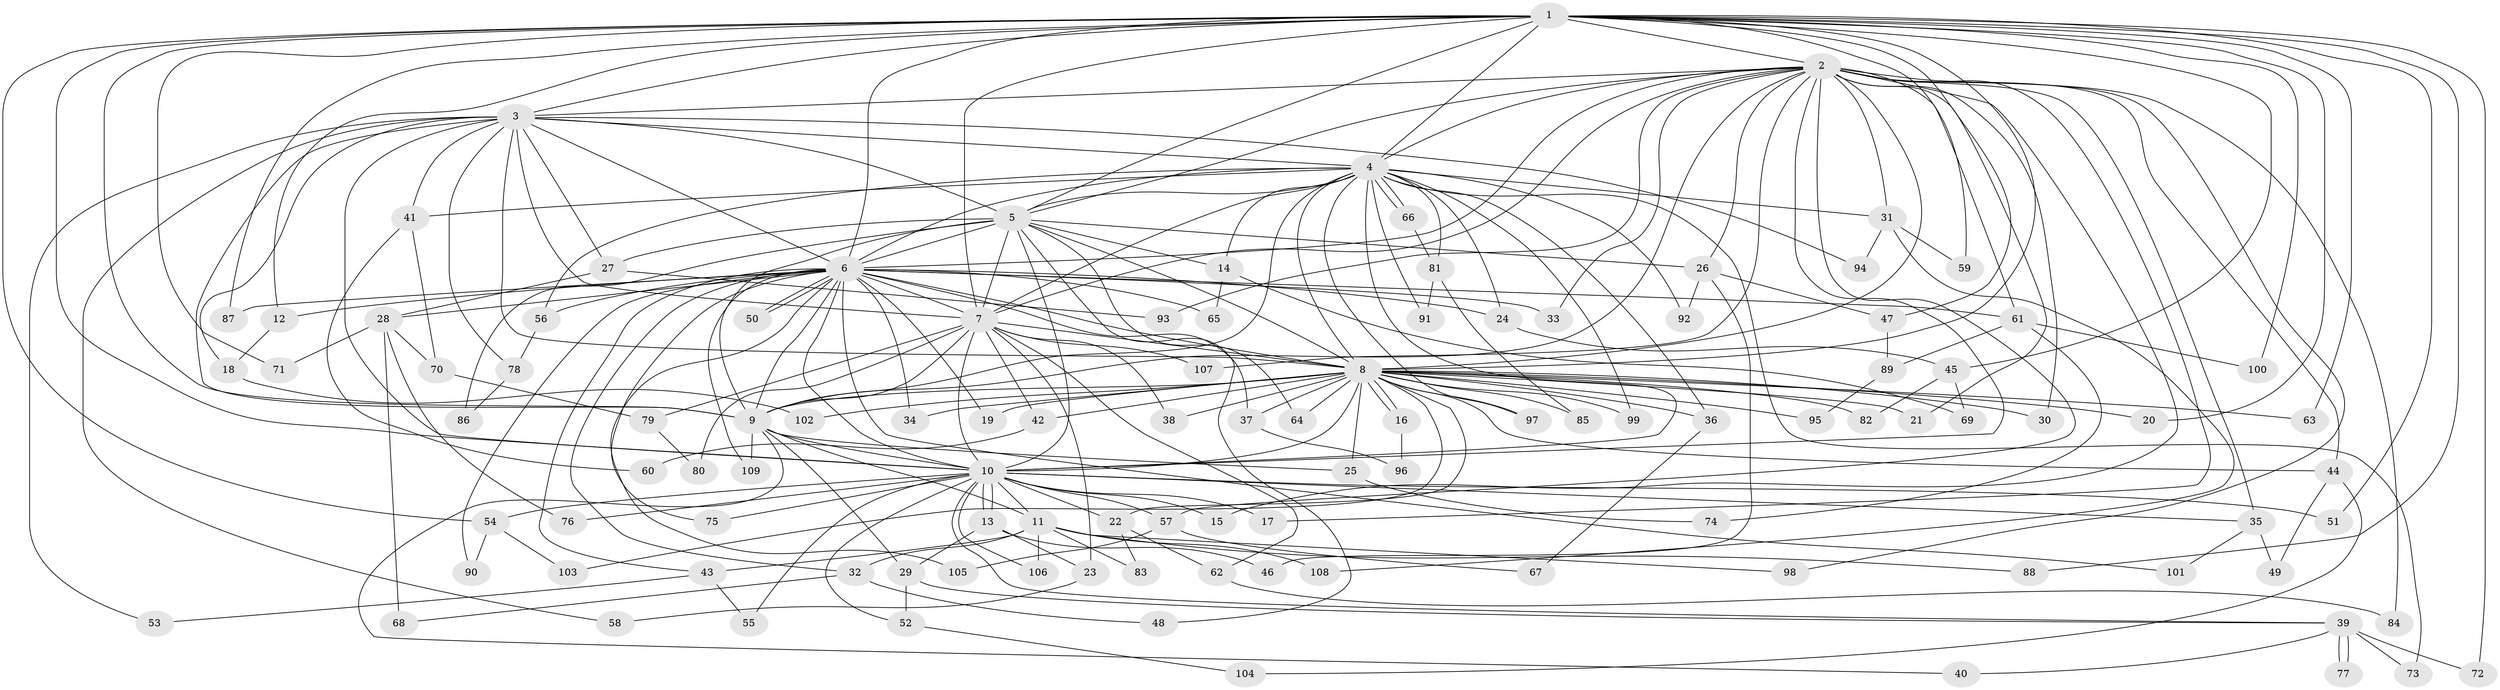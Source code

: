 // coarse degree distribution, {16: 0.018518518518518517, 32: 0.018518518518518517, 15: 0.018518518518518517, 21: 0.018518518518518517, 24: 0.018518518518518517, 6: 0.018518518518518517, 3: 0.18518518518518517, 5: 0.037037037037037035, 1: 0.018518518518518517, 2: 0.5370370370370371, 4: 0.09259259259259259, 7: 0.018518518518518517}
// Generated by graph-tools (version 1.1) at 2025/17/03/04/25 18:17:27]
// undirected, 109 vertices, 243 edges
graph export_dot {
graph [start="1"]
  node [color=gray90,style=filled];
  1;
  2;
  3;
  4;
  5;
  6;
  7;
  8;
  9;
  10;
  11;
  12;
  13;
  14;
  15;
  16;
  17;
  18;
  19;
  20;
  21;
  22;
  23;
  24;
  25;
  26;
  27;
  28;
  29;
  30;
  31;
  32;
  33;
  34;
  35;
  36;
  37;
  38;
  39;
  40;
  41;
  42;
  43;
  44;
  45;
  46;
  47;
  48;
  49;
  50;
  51;
  52;
  53;
  54;
  55;
  56;
  57;
  58;
  59;
  60;
  61;
  62;
  63;
  64;
  65;
  66;
  67;
  68;
  69;
  70;
  71;
  72;
  73;
  74;
  75;
  76;
  77;
  78;
  79;
  80;
  81;
  82;
  83;
  84;
  85;
  86;
  87;
  88;
  89;
  90;
  91;
  92;
  93;
  94;
  95;
  96;
  97;
  98;
  99;
  100;
  101;
  102;
  103;
  104;
  105;
  106;
  107;
  108;
  109;
  1 -- 2;
  1 -- 3;
  1 -- 4;
  1 -- 5;
  1 -- 6;
  1 -- 7;
  1 -- 8;
  1 -- 9;
  1 -- 10;
  1 -- 12;
  1 -- 20;
  1 -- 45;
  1 -- 47;
  1 -- 51;
  1 -- 54;
  1 -- 59;
  1 -- 63;
  1 -- 71;
  1 -- 72;
  1 -- 87;
  1 -- 88;
  1 -- 100;
  2 -- 3;
  2 -- 4;
  2 -- 5;
  2 -- 6;
  2 -- 7;
  2 -- 8;
  2 -- 9;
  2 -- 10;
  2 -- 15;
  2 -- 17;
  2 -- 21;
  2 -- 26;
  2 -- 30;
  2 -- 31;
  2 -- 33;
  2 -- 35;
  2 -- 44;
  2 -- 57;
  2 -- 61;
  2 -- 84;
  2 -- 93;
  2 -- 98;
  2 -- 107;
  3 -- 4;
  3 -- 5;
  3 -- 6;
  3 -- 7;
  3 -- 8;
  3 -- 9;
  3 -- 10;
  3 -- 18;
  3 -- 27;
  3 -- 41;
  3 -- 53;
  3 -- 58;
  3 -- 78;
  3 -- 94;
  4 -- 5;
  4 -- 6;
  4 -- 7;
  4 -- 8;
  4 -- 9;
  4 -- 10;
  4 -- 14;
  4 -- 24;
  4 -- 31;
  4 -- 36;
  4 -- 41;
  4 -- 56;
  4 -- 66;
  4 -- 66;
  4 -- 73;
  4 -- 81;
  4 -- 91;
  4 -- 92;
  4 -- 97;
  4 -- 99;
  5 -- 6;
  5 -- 7;
  5 -- 8;
  5 -- 9;
  5 -- 10;
  5 -- 14;
  5 -- 26;
  5 -- 27;
  5 -- 48;
  5 -- 64;
  5 -- 86;
  6 -- 7;
  6 -- 8;
  6 -- 9;
  6 -- 10;
  6 -- 12;
  6 -- 19;
  6 -- 24;
  6 -- 28;
  6 -- 32;
  6 -- 33;
  6 -- 34;
  6 -- 37;
  6 -- 43;
  6 -- 50;
  6 -- 50;
  6 -- 56;
  6 -- 61;
  6 -- 65;
  6 -- 75;
  6 -- 87;
  6 -- 90;
  6 -- 101;
  6 -- 105;
  6 -- 109;
  7 -- 8;
  7 -- 9;
  7 -- 10;
  7 -- 23;
  7 -- 38;
  7 -- 42;
  7 -- 62;
  7 -- 79;
  7 -- 80;
  7 -- 107;
  8 -- 9;
  8 -- 10;
  8 -- 16;
  8 -- 16;
  8 -- 19;
  8 -- 20;
  8 -- 21;
  8 -- 22;
  8 -- 25;
  8 -- 30;
  8 -- 34;
  8 -- 36;
  8 -- 37;
  8 -- 38;
  8 -- 42;
  8 -- 44;
  8 -- 63;
  8 -- 64;
  8 -- 82;
  8 -- 85;
  8 -- 95;
  8 -- 97;
  8 -- 99;
  8 -- 102;
  8 -- 103;
  9 -- 10;
  9 -- 11;
  9 -- 25;
  9 -- 29;
  9 -- 40;
  9 -- 109;
  10 -- 11;
  10 -- 13;
  10 -- 13;
  10 -- 15;
  10 -- 17;
  10 -- 22;
  10 -- 35;
  10 -- 39;
  10 -- 51;
  10 -- 52;
  10 -- 54;
  10 -- 55;
  10 -- 57;
  10 -- 75;
  10 -- 76;
  10 -- 106;
  11 -- 32;
  11 -- 43;
  11 -- 83;
  11 -- 88;
  11 -- 98;
  11 -- 106;
  11 -- 108;
  12 -- 18;
  13 -- 23;
  13 -- 29;
  13 -- 46;
  14 -- 65;
  14 -- 69;
  16 -- 96;
  18 -- 102;
  22 -- 62;
  22 -- 83;
  23 -- 58;
  24 -- 45;
  25 -- 74;
  26 -- 46;
  26 -- 47;
  26 -- 92;
  27 -- 28;
  27 -- 93;
  28 -- 68;
  28 -- 70;
  28 -- 71;
  28 -- 76;
  29 -- 39;
  29 -- 52;
  31 -- 59;
  31 -- 94;
  31 -- 108;
  32 -- 48;
  32 -- 68;
  35 -- 49;
  35 -- 101;
  36 -- 67;
  37 -- 96;
  39 -- 40;
  39 -- 72;
  39 -- 73;
  39 -- 77;
  39 -- 77;
  41 -- 60;
  41 -- 70;
  42 -- 60;
  43 -- 53;
  43 -- 55;
  44 -- 49;
  44 -- 104;
  45 -- 69;
  45 -- 82;
  47 -- 89;
  52 -- 104;
  54 -- 90;
  54 -- 103;
  56 -- 78;
  57 -- 67;
  57 -- 105;
  61 -- 74;
  61 -- 89;
  61 -- 100;
  62 -- 84;
  66 -- 81;
  70 -- 79;
  78 -- 86;
  79 -- 80;
  81 -- 85;
  81 -- 91;
  89 -- 95;
}
